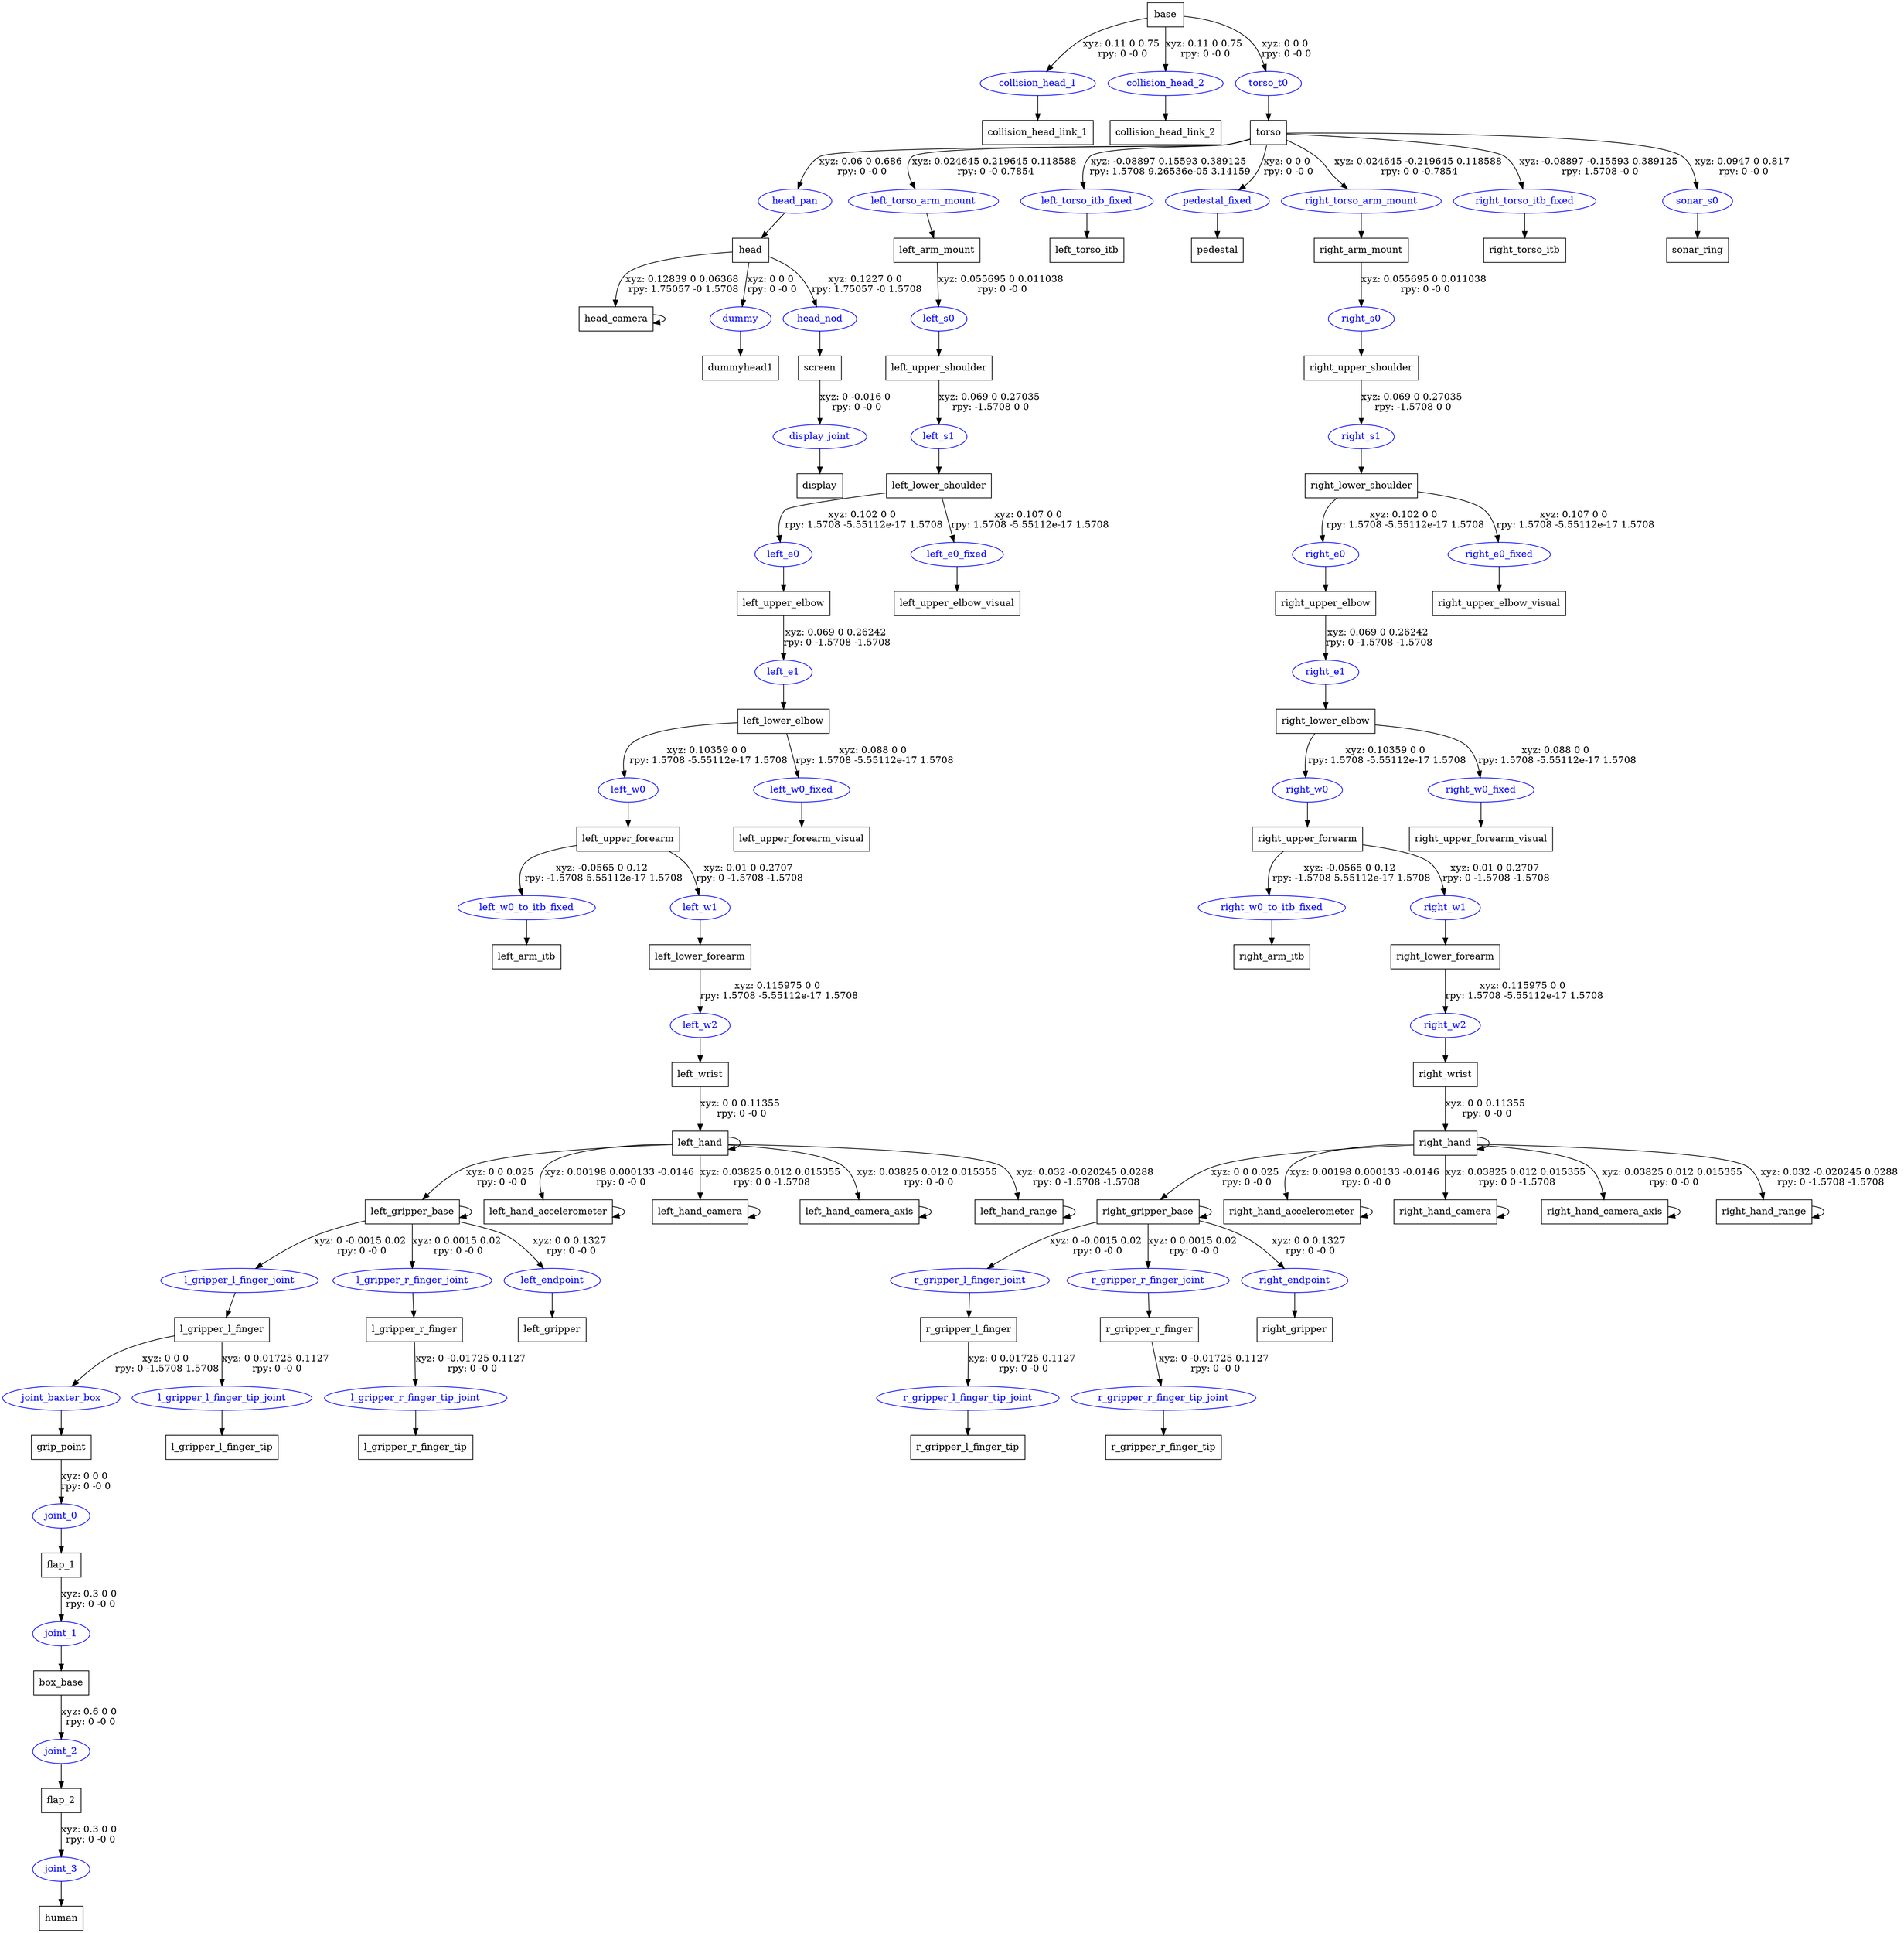 digraph G {
node [shape=box];
"base" [label="base"];
"collision_head_link_1" [label="collision_head_link_1"];
"collision_head_link_2" [label="collision_head_link_2"];
"torso" [label="torso"];
"head" [label="head"];
"dummyhead1" [label="dummyhead1"];
"head_camera" [label="head_camera"];
"screen" [label="screen"];
"display" [label="display"];
"left_arm_mount" [label="left_arm_mount"];
"left_upper_shoulder" [label="left_upper_shoulder"];
"left_lower_shoulder" [label="left_lower_shoulder"];
"left_upper_elbow" [label="left_upper_elbow"];
"left_lower_elbow" [label="left_lower_elbow"];
"left_upper_forearm" [label="left_upper_forearm"];
"left_arm_itb" [label="left_arm_itb"];
"left_lower_forearm" [label="left_lower_forearm"];
"left_wrist" [label="left_wrist"];
"left_hand" [label="left_hand"];
"left_gripper_base" [label="left_gripper_base"];
"l_gripper_l_finger" [label="l_gripper_l_finger"];
"grip_point" [label="grip_point"];
"flap_1" [label="flap_1"];
"box_base" [label="box_base"];
"flap_2" [label="flap_2"];
"human" [label="human"];
"l_gripper_l_finger_tip" [label="l_gripper_l_finger_tip"];
"l_gripper_r_finger" [label="l_gripper_r_finger"];
"l_gripper_r_finger_tip" [label="l_gripper_r_finger_tip"];
"left_gripper" [label="left_gripper"];
"left_hand_accelerometer" [label="left_hand_accelerometer"];
"left_hand_camera" [label="left_hand_camera"];
"left_hand_camera_axis" [label="left_hand_camera_axis"];
"left_hand_range" [label="left_hand_range"];
"left_upper_forearm_visual" [label="left_upper_forearm_visual"];
"left_upper_elbow_visual" [label="left_upper_elbow_visual"];
"left_torso_itb" [label="left_torso_itb"];
"pedestal" [label="pedestal"];
"right_arm_mount" [label="right_arm_mount"];
"right_upper_shoulder" [label="right_upper_shoulder"];
"right_lower_shoulder" [label="right_lower_shoulder"];
"right_upper_elbow" [label="right_upper_elbow"];
"right_lower_elbow" [label="right_lower_elbow"];
"right_upper_forearm" [label="right_upper_forearm"];
"right_arm_itb" [label="right_arm_itb"];
"right_lower_forearm" [label="right_lower_forearm"];
"right_wrist" [label="right_wrist"];
"right_hand" [label="right_hand"];
"right_gripper_base" [label="right_gripper_base"];
"r_gripper_l_finger" [label="r_gripper_l_finger"];
"r_gripper_l_finger_tip" [label="r_gripper_l_finger_tip"];
"r_gripper_r_finger" [label="r_gripper_r_finger"];
"r_gripper_r_finger_tip" [label="r_gripper_r_finger_tip"];
"right_gripper" [label="right_gripper"];
"right_hand_accelerometer" [label="right_hand_accelerometer"];
"right_hand_camera" [label="right_hand_camera"];
"right_hand_camera_axis" [label="right_hand_camera_axis"];
"right_hand_range" [label="right_hand_range"];
"right_upper_forearm_visual" [label="right_upper_forearm_visual"];
"right_upper_elbow_visual" [label="right_upper_elbow_visual"];
"right_torso_itb" [label="right_torso_itb"];
"sonar_ring" [label="sonar_ring"];
node [shape=ellipse, color=blue, fontcolor=blue];
"base" -> "collision_head_1" [label="xyz: 0.11 0 0.75 \nrpy: 0 -0 0"]
"collision_head_1" -> "collision_head_link_1"
"base" -> "collision_head_2" [label="xyz: 0.11 0 0.75 \nrpy: 0 -0 0"]
"collision_head_2" -> "collision_head_link_2"
"base" -> "torso_t0" [label="xyz: 0 0 0 \nrpy: 0 -0 0"]
"torso_t0" -> "torso"
"torso" -> "head_pan" [label="xyz: 0.06 0 0.686 \nrpy: 0 -0 0"]
"head_pan" -> "head"
"head" -> "dummy" [label="xyz: 0 0 0 \nrpy: 0 -0 0"]
"dummy" -> "dummyhead1"
"head" -> "head_camera" [label="xyz: 0.12839 0 0.06368 \nrpy: 1.75057 -0 1.5708"]
"head_camera" -> "head_camera"
"head" -> "head_nod" [label="xyz: 0.1227 0 0 \nrpy: 1.75057 -0 1.5708"]
"head_nod" -> "screen"
"screen" -> "display_joint" [label="xyz: 0 -0.016 0 \nrpy: 0 -0 0"]
"display_joint" -> "display"
"torso" -> "left_torso_arm_mount" [label="xyz: 0.024645 0.219645 0.118588 \nrpy: 0 -0 0.7854"]
"left_torso_arm_mount" -> "left_arm_mount"
"left_arm_mount" -> "left_s0" [label="xyz: 0.055695 0 0.011038 \nrpy: 0 -0 0"]
"left_s0" -> "left_upper_shoulder"
"left_upper_shoulder" -> "left_s1" [label="xyz: 0.069 0 0.27035 \nrpy: -1.5708 0 0"]
"left_s1" -> "left_lower_shoulder"
"left_lower_shoulder" -> "left_e0" [label="xyz: 0.102 0 0 \nrpy: 1.5708 -5.55112e-17 1.5708"]
"left_e0" -> "left_upper_elbow"
"left_upper_elbow" -> "left_e1" [label="xyz: 0.069 0 0.26242 \nrpy: 0 -1.5708 -1.5708"]
"left_e1" -> "left_lower_elbow"
"left_lower_elbow" -> "left_w0" [label="xyz: 0.10359 0 0 \nrpy: 1.5708 -5.55112e-17 1.5708"]
"left_w0" -> "left_upper_forearm"
"left_upper_forearm" -> "left_w0_to_itb_fixed" [label="xyz: -0.0565 0 0.12 \nrpy: -1.5708 5.55112e-17 1.5708"]
"left_w0_to_itb_fixed" -> "left_arm_itb"
"left_upper_forearm" -> "left_w1" [label="xyz: 0.01 0 0.2707 \nrpy: 0 -1.5708 -1.5708"]
"left_w1" -> "left_lower_forearm"
"left_lower_forearm" -> "left_w2" [label="xyz: 0.115975 0 0 \nrpy: 1.5708 -5.55112e-17 1.5708"]
"left_w2" -> "left_wrist"
"left_wrist" -> "left_hand" [label="xyz: 0 0 0.11355 \nrpy: 0 -0 0"]
"left_hand" -> "left_hand"
"left_hand" -> "left_gripper_base" [label="xyz: 0 0 0.025 \nrpy: 0 -0 0"]
"left_gripper_base" -> "left_gripper_base"
"left_gripper_base" -> "l_gripper_l_finger_joint" [label="xyz: 0 -0.0015 0.02 \nrpy: 0 -0 0"]
"l_gripper_l_finger_joint" -> "l_gripper_l_finger"
"l_gripper_l_finger" -> "joint_baxter_box" [label="xyz: 0 0 0 \nrpy: 0 -1.5708 1.5708"]
"joint_baxter_box" -> "grip_point"
"grip_point" -> "joint_0" [label="xyz: 0 0 0 \nrpy: 0 -0 0"]
"joint_0" -> "flap_1"
"flap_1" -> "joint_1" [label="xyz: 0.3 0 0 \nrpy: 0 -0 0"]
"joint_1" -> "box_base"
"box_base" -> "joint_2" [label="xyz: 0.6 0 0 \nrpy: 0 -0 0"]
"joint_2" -> "flap_2"
"flap_2" -> "joint_3" [label="xyz: 0.3 0 0 \nrpy: 0 -0 0"]
"joint_3" -> "human"
"l_gripper_l_finger" -> "l_gripper_l_finger_tip_joint" [label="xyz: 0 0.01725 0.1127 \nrpy: 0 -0 0"]
"l_gripper_l_finger_tip_joint" -> "l_gripper_l_finger_tip"
"left_gripper_base" -> "l_gripper_r_finger_joint" [label="xyz: 0 0.0015 0.02 \nrpy: 0 -0 0"]
"l_gripper_r_finger_joint" -> "l_gripper_r_finger"
"l_gripper_r_finger" -> "l_gripper_r_finger_tip_joint" [label="xyz: 0 -0.01725 0.1127 \nrpy: 0 -0 0"]
"l_gripper_r_finger_tip_joint" -> "l_gripper_r_finger_tip"
"left_gripper_base" -> "left_endpoint" [label="xyz: 0 0 0.1327 \nrpy: 0 -0 0"]
"left_endpoint" -> "left_gripper"
"left_hand" -> "left_hand_accelerometer" [label="xyz: 0.00198 0.000133 -0.0146 \nrpy: 0 -0 0"]
"left_hand_accelerometer" -> "left_hand_accelerometer"
"left_hand" -> "left_hand_camera" [label="xyz: 0.03825 0.012 0.015355 \nrpy: 0 0 -1.5708"]
"left_hand_camera" -> "left_hand_camera"
"left_hand" -> "left_hand_camera_axis" [label="xyz: 0.03825 0.012 0.015355 \nrpy: 0 -0 0"]
"left_hand_camera_axis" -> "left_hand_camera_axis"
"left_hand" -> "left_hand_range" [label="xyz: 0.032 -0.020245 0.0288 \nrpy: 0 -1.5708 -1.5708"]
"left_hand_range" -> "left_hand_range"
"left_lower_elbow" -> "left_w0_fixed" [label="xyz: 0.088 0 0 \nrpy: 1.5708 -5.55112e-17 1.5708"]
"left_w0_fixed" -> "left_upper_forearm_visual"
"left_lower_shoulder" -> "left_e0_fixed" [label="xyz: 0.107 0 0 \nrpy: 1.5708 -5.55112e-17 1.5708"]
"left_e0_fixed" -> "left_upper_elbow_visual"
"torso" -> "left_torso_itb_fixed" [label="xyz: -0.08897 0.15593 0.389125 \nrpy: 1.5708 9.26536e-05 3.14159"]
"left_torso_itb_fixed" -> "left_torso_itb"
"torso" -> "pedestal_fixed" [label="xyz: 0 0 0 \nrpy: 0 -0 0"]
"pedestal_fixed" -> "pedestal"
"torso" -> "right_torso_arm_mount" [label="xyz: 0.024645 -0.219645 0.118588 \nrpy: 0 0 -0.7854"]
"right_torso_arm_mount" -> "right_arm_mount"
"right_arm_mount" -> "right_s0" [label="xyz: 0.055695 0 0.011038 \nrpy: 0 -0 0"]
"right_s0" -> "right_upper_shoulder"
"right_upper_shoulder" -> "right_s1" [label="xyz: 0.069 0 0.27035 \nrpy: -1.5708 0 0"]
"right_s1" -> "right_lower_shoulder"
"right_lower_shoulder" -> "right_e0" [label="xyz: 0.102 0 0 \nrpy: 1.5708 -5.55112e-17 1.5708"]
"right_e0" -> "right_upper_elbow"
"right_upper_elbow" -> "right_e1" [label="xyz: 0.069 0 0.26242 \nrpy: 0 -1.5708 -1.5708"]
"right_e1" -> "right_lower_elbow"
"right_lower_elbow" -> "right_w0" [label="xyz: 0.10359 0 0 \nrpy: 1.5708 -5.55112e-17 1.5708"]
"right_w0" -> "right_upper_forearm"
"right_upper_forearm" -> "right_w0_to_itb_fixed" [label="xyz: -0.0565 0 0.12 \nrpy: -1.5708 5.55112e-17 1.5708"]
"right_w0_to_itb_fixed" -> "right_arm_itb"
"right_upper_forearm" -> "right_w1" [label="xyz: 0.01 0 0.2707 \nrpy: 0 -1.5708 -1.5708"]
"right_w1" -> "right_lower_forearm"
"right_lower_forearm" -> "right_w2" [label="xyz: 0.115975 0 0 \nrpy: 1.5708 -5.55112e-17 1.5708"]
"right_w2" -> "right_wrist"
"right_wrist" -> "right_hand" [label="xyz: 0 0 0.11355 \nrpy: 0 -0 0"]
"right_hand" -> "right_hand"
"right_hand" -> "right_gripper_base" [label="xyz: 0 0 0.025 \nrpy: 0 -0 0"]
"right_gripper_base" -> "right_gripper_base"
"right_gripper_base" -> "r_gripper_l_finger_joint" [label="xyz: 0 -0.0015 0.02 \nrpy: 0 -0 0"]
"r_gripper_l_finger_joint" -> "r_gripper_l_finger"
"r_gripper_l_finger" -> "r_gripper_l_finger_tip_joint" [label="xyz: 0 0.01725 0.1127 \nrpy: 0 -0 0"]
"r_gripper_l_finger_tip_joint" -> "r_gripper_l_finger_tip"
"right_gripper_base" -> "r_gripper_r_finger_joint" [label="xyz: 0 0.0015 0.02 \nrpy: 0 -0 0"]
"r_gripper_r_finger_joint" -> "r_gripper_r_finger"
"r_gripper_r_finger" -> "r_gripper_r_finger_tip_joint" [label="xyz: 0 -0.01725 0.1127 \nrpy: 0 -0 0"]
"r_gripper_r_finger_tip_joint" -> "r_gripper_r_finger_tip"
"right_gripper_base" -> "right_endpoint" [label="xyz: 0 0 0.1327 \nrpy: 0 -0 0"]
"right_endpoint" -> "right_gripper"
"right_hand" -> "right_hand_accelerometer" [label="xyz: 0.00198 0.000133 -0.0146 \nrpy: 0 -0 0"]
"right_hand_accelerometer" -> "right_hand_accelerometer"
"right_hand" -> "right_hand_camera" [label="xyz: 0.03825 0.012 0.015355 \nrpy: 0 0 -1.5708"]
"right_hand_camera" -> "right_hand_camera"
"right_hand" -> "right_hand_camera_axis" [label="xyz: 0.03825 0.012 0.015355 \nrpy: 0 -0 0"]
"right_hand_camera_axis" -> "right_hand_camera_axis"
"right_hand" -> "right_hand_range" [label="xyz: 0.032 -0.020245 0.0288 \nrpy: 0 -1.5708 -1.5708"]
"right_hand_range" -> "right_hand_range"
"right_lower_elbow" -> "right_w0_fixed" [label="xyz: 0.088 0 0 \nrpy: 1.5708 -5.55112e-17 1.5708"]
"right_w0_fixed" -> "right_upper_forearm_visual"
"right_lower_shoulder" -> "right_e0_fixed" [label="xyz: 0.107 0 0 \nrpy: 1.5708 -5.55112e-17 1.5708"]
"right_e0_fixed" -> "right_upper_elbow_visual"
"torso" -> "right_torso_itb_fixed" [label="xyz: -0.08897 -0.15593 0.389125 \nrpy: 1.5708 -0 0"]
"right_torso_itb_fixed" -> "right_torso_itb"
"torso" -> "sonar_s0" [label="xyz: 0.0947 0 0.817 \nrpy: 0 -0 0"]
"sonar_s0" -> "sonar_ring"
}
